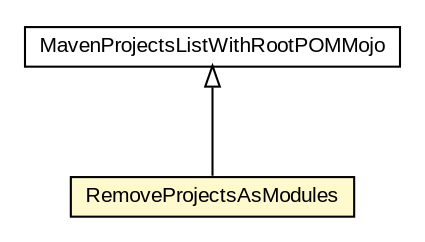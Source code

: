 #!/usr/local/bin/dot
#
# Class diagram 
# Generated by UMLGraph version R5_6-24-gf6e263 (http://www.umlgraph.org/)
#

digraph G {
	edge [fontname="arial",fontsize=10,labelfontname="arial",labelfontsize=10];
	node [fontname="arial",fontsize=10,shape=plaintext];
	nodesep=0.25;
	ranksep=0.5;
	// fr.fastconnect.factory.tibco.bw.maven.source.RemoveProjectsAsModules
	c3708 [label=<<table title="fr.fastconnect.factory.tibco.bw.maven.source.RemoveProjectsAsModules" border="0" cellborder="1" cellspacing="0" cellpadding="2" port="p" bgcolor="lemonChiffon" href="./RemoveProjectsAsModules.html">
		<tr><td><table border="0" cellspacing="0" cellpadding="1">
<tr><td align="center" balign="center"> RemoveProjectsAsModules </td></tr>
		</table></td></tr>
		</table>>, URL="./RemoveProjectsAsModules.html", fontname="arial", fontcolor="black", fontsize=10.0];
	// fr.fastconnect.factory.tibco.bw.maven.source.MavenProjectsListWithRootPOMMojo
	c3712 [label=<<table title="fr.fastconnect.factory.tibco.bw.maven.source.MavenProjectsListWithRootPOMMojo" border="0" cellborder="1" cellspacing="0" cellpadding="2" port="p" href="./MavenProjectsListWithRootPOMMojo.html">
		<tr><td><table border="0" cellspacing="0" cellpadding="1">
<tr><td align="center" balign="center"> MavenProjectsListWithRootPOMMojo </td></tr>
		</table></td></tr>
		</table>>, URL="./MavenProjectsListWithRootPOMMojo.html", fontname="arial", fontcolor="black", fontsize=10.0];
	//fr.fastconnect.factory.tibco.bw.maven.source.RemoveProjectsAsModules extends fr.fastconnect.factory.tibco.bw.maven.source.MavenProjectsListWithRootPOMMojo
	c3712:p -> c3708:p [dir=back,arrowtail=empty];
}

